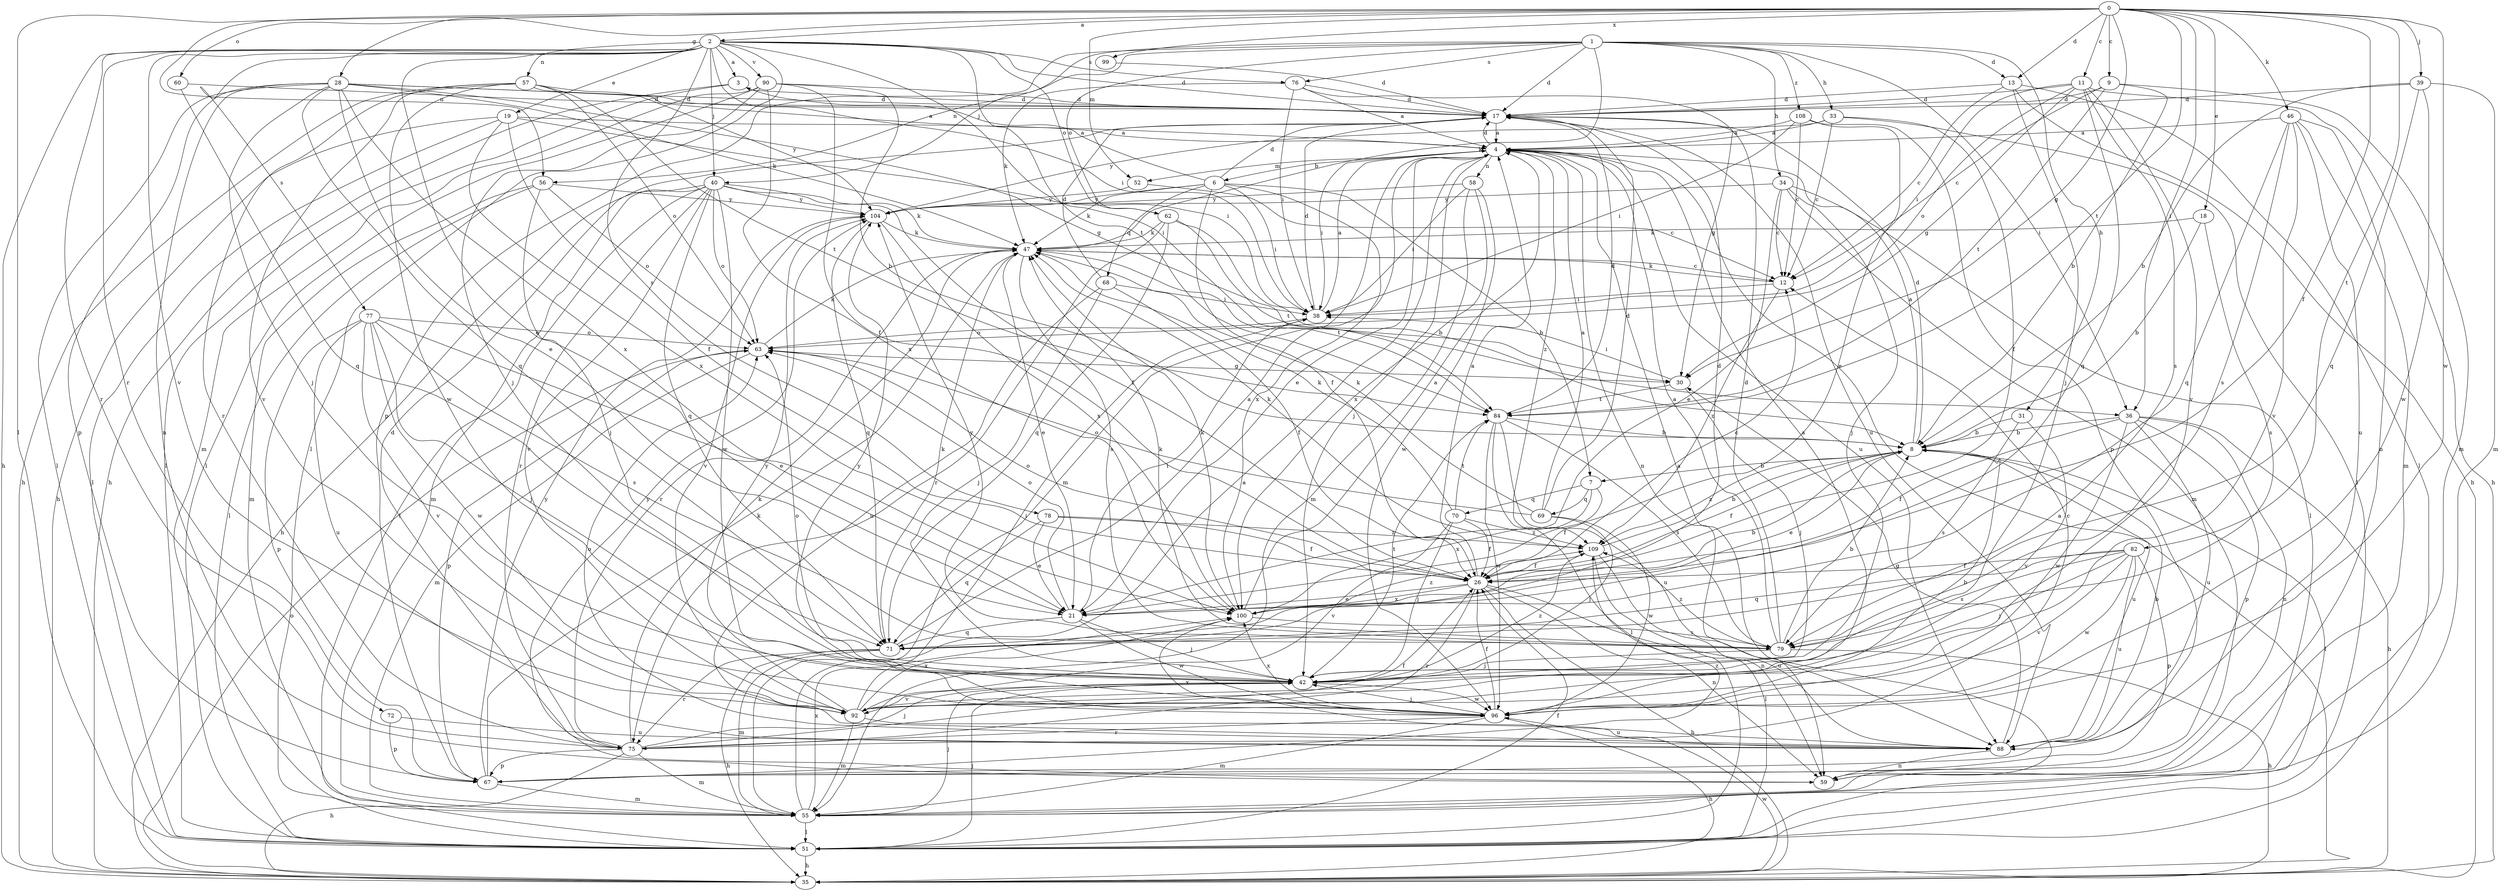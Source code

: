 strict digraph  {
0;
1;
2;
3;
4;
6;
7;
8;
9;
11;
12;
13;
17;
18;
19;
21;
26;
28;
30;
31;
33;
34;
35;
36;
38;
39;
40;
42;
46;
47;
51;
52;
55;
56;
57;
58;
59;
60;
62;
63;
67;
68;
69;
70;
71;
72;
75;
76;
77;
78;
79;
82;
84;
88;
90;
92;
96;
99;
100;
104;
108;
109;
0 -> 2  [label=a];
0 -> 9  [label=c];
0 -> 11  [label=c];
0 -> 13  [label=d];
0 -> 18  [label=e];
0 -> 26  [label=f];
0 -> 28  [label=g];
0 -> 30  [label=g];
0 -> 36  [label=i];
0 -> 39  [label=j];
0 -> 46  [label=k];
0 -> 51  [label=l];
0 -> 52  [label=m];
0 -> 56  [label=n];
0 -> 60  [label=o];
0 -> 82  [label=t];
0 -> 84  [label=t];
0 -> 96  [label=w];
0 -> 99  [label=x];
1 -> 13  [label=d];
1 -> 17  [label=d];
1 -> 31  [label=h];
1 -> 33  [label=h];
1 -> 34  [label=h];
1 -> 36  [label=i];
1 -> 40  [label=j];
1 -> 47  [label=k];
1 -> 56  [label=n];
1 -> 62  [label=o];
1 -> 67  [label=p];
1 -> 76  [label=s];
1 -> 108  [label=z];
2 -> 3  [label=a];
2 -> 17  [label=d];
2 -> 19  [label=e];
2 -> 21  [label=e];
2 -> 35  [label=h];
2 -> 36  [label=i];
2 -> 38  [label=i];
2 -> 40  [label=j];
2 -> 51  [label=l];
2 -> 57  [label=n];
2 -> 62  [label=o];
2 -> 72  [label=r];
2 -> 75  [label=r];
2 -> 76  [label=s];
2 -> 77  [label=s];
2 -> 78  [label=s];
2 -> 84  [label=t];
2 -> 90  [label=v];
2 -> 92  [label=v];
3 -> 17  [label=d];
3 -> 35  [label=h];
3 -> 51  [label=l];
4 -> 6  [label=b];
4 -> 17  [label=d];
4 -> 21  [label=e];
4 -> 38  [label=i];
4 -> 42  [label=j];
4 -> 52  [label=m];
4 -> 55  [label=m];
4 -> 58  [label=n];
4 -> 59  [label=n];
4 -> 88  [label=u];
4 -> 109  [label=z];
6 -> 3  [label=a];
6 -> 7  [label=b];
6 -> 17  [label=d];
6 -> 26  [label=f];
6 -> 38  [label=i];
6 -> 47  [label=k];
6 -> 68  [label=q];
6 -> 100  [label=x];
6 -> 104  [label=y];
7 -> 26  [label=f];
7 -> 69  [label=q];
7 -> 70  [label=q];
7 -> 100  [label=x];
8 -> 4  [label=a];
8 -> 7  [label=b];
8 -> 17  [label=d];
8 -> 21  [label=e];
8 -> 26  [label=f];
8 -> 51  [label=l];
8 -> 88  [label=u];
8 -> 109  [label=z];
9 -> 8  [label=b];
9 -> 12  [label=c];
9 -> 17  [label=d];
9 -> 55  [label=m];
9 -> 84  [label=t];
11 -> 17  [label=d];
11 -> 30  [label=g];
11 -> 35  [label=h];
11 -> 38  [label=i];
11 -> 63  [label=o];
11 -> 71  [label=q];
11 -> 79  [label=s];
11 -> 92  [label=v];
12 -> 38  [label=i];
12 -> 47  [label=k];
12 -> 109  [label=z];
13 -> 12  [label=c];
13 -> 17  [label=d];
13 -> 35  [label=h];
13 -> 42  [label=j];
13 -> 51  [label=l];
17 -> 4  [label=a];
17 -> 88  [label=u];
18 -> 8  [label=b];
18 -> 47  [label=k];
18 -> 79  [label=s];
19 -> 4  [label=a];
19 -> 26  [label=f];
19 -> 35  [label=h];
19 -> 38  [label=i];
19 -> 51  [label=l];
19 -> 100  [label=x];
21 -> 8  [label=b];
21 -> 38  [label=i];
21 -> 42  [label=j];
21 -> 63  [label=o];
21 -> 71  [label=q];
21 -> 96  [label=w];
26 -> 4  [label=a];
26 -> 12  [label=c];
26 -> 21  [label=e];
26 -> 35  [label=h];
26 -> 59  [label=n];
26 -> 63  [label=o];
26 -> 75  [label=r];
26 -> 88  [label=u];
26 -> 100  [label=x];
28 -> 4  [label=a];
28 -> 17  [label=d];
28 -> 21  [label=e];
28 -> 30  [label=g];
28 -> 42  [label=j];
28 -> 47  [label=k];
28 -> 51  [label=l];
28 -> 59  [label=n];
28 -> 67  [label=p];
28 -> 71  [label=q];
28 -> 100  [label=x];
30 -> 38  [label=i];
30 -> 42  [label=j];
30 -> 84  [label=t];
31 -> 8  [label=b];
31 -> 79  [label=s];
31 -> 92  [label=v];
33 -> 4  [label=a];
33 -> 12  [label=c];
33 -> 26  [label=f];
33 -> 51  [label=l];
33 -> 104  [label=y];
34 -> 12  [label=c];
34 -> 21  [label=e];
34 -> 42  [label=j];
34 -> 51  [label=l];
34 -> 55  [label=m];
34 -> 104  [label=y];
35 -> 4  [label=a];
35 -> 63  [label=o];
35 -> 96  [label=w];
36 -> 8  [label=b];
36 -> 26  [label=f];
36 -> 35  [label=h];
36 -> 59  [label=n];
36 -> 67  [label=p];
36 -> 88  [label=u];
36 -> 96  [label=w];
38 -> 4  [label=a];
38 -> 17  [label=d];
38 -> 63  [label=o];
39 -> 8  [label=b];
39 -> 17  [label=d];
39 -> 55  [label=m];
39 -> 71  [label=q];
39 -> 96  [label=w];
40 -> 26  [label=f];
40 -> 35  [label=h];
40 -> 47  [label=k];
40 -> 51  [label=l];
40 -> 55  [label=m];
40 -> 63  [label=o];
40 -> 71  [label=q];
40 -> 75  [label=r];
40 -> 92  [label=v];
40 -> 96  [label=w];
40 -> 104  [label=y];
42 -> 63  [label=o];
42 -> 84  [label=t];
42 -> 92  [label=v];
42 -> 96  [label=w];
42 -> 109  [label=z];
46 -> 4  [label=a];
46 -> 55  [label=m];
46 -> 59  [label=n];
46 -> 71  [label=q];
46 -> 79  [label=s];
46 -> 88  [label=u];
46 -> 92  [label=v];
47 -> 12  [label=c];
47 -> 21  [label=e];
47 -> 75  [label=r];
47 -> 79  [label=s];
47 -> 84  [label=t];
51 -> 26  [label=f];
51 -> 35  [label=h];
51 -> 42  [label=j];
52 -> 12  [label=c];
52 -> 104  [label=y];
55 -> 4  [label=a];
55 -> 42  [label=j];
55 -> 51  [label=l];
55 -> 100  [label=x];
56 -> 42  [label=j];
56 -> 51  [label=l];
56 -> 55  [label=m];
56 -> 63  [label=o];
56 -> 104  [label=y];
57 -> 17  [label=d];
57 -> 35  [label=h];
57 -> 63  [label=o];
57 -> 75  [label=r];
57 -> 84  [label=t];
57 -> 92  [label=v];
57 -> 96  [label=w];
57 -> 104  [label=y];
58 -> 38  [label=i];
58 -> 55  [label=m];
58 -> 96  [label=w];
58 -> 100  [label=x];
58 -> 104  [label=y];
59 -> 4  [label=a];
59 -> 104  [label=y];
60 -> 17  [label=d];
60 -> 71  [label=q];
62 -> 8  [label=b];
62 -> 47  [label=k];
62 -> 71  [label=q];
62 -> 75  [label=r];
62 -> 84  [label=t];
63 -> 30  [label=g];
63 -> 47  [label=k];
63 -> 55  [label=m];
63 -> 67  [label=p];
67 -> 47  [label=k];
67 -> 55  [label=m];
67 -> 104  [label=y];
67 -> 109  [label=z];
68 -> 17  [label=d];
68 -> 26  [label=f];
68 -> 38  [label=i];
68 -> 42  [label=j];
68 -> 88  [label=u];
69 -> 4  [label=a];
69 -> 17  [label=d];
69 -> 42  [label=j];
69 -> 47  [label=k];
69 -> 63  [label=o];
69 -> 96  [label=w];
70 -> 26  [label=f];
70 -> 42  [label=j];
70 -> 47  [label=k];
70 -> 84  [label=t];
70 -> 92  [label=v];
70 -> 109  [label=z];
71 -> 4  [label=a];
71 -> 35  [label=h];
71 -> 47  [label=k];
71 -> 55  [label=m];
71 -> 75  [label=r];
72 -> 67  [label=p];
72 -> 88  [label=u];
75 -> 12  [label=c];
75 -> 17  [label=d];
75 -> 26  [label=f];
75 -> 35  [label=h];
75 -> 42  [label=j];
75 -> 47  [label=k];
75 -> 55  [label=m];
75 -> 67  [label=p];
76 -> 4  [label=a];
76 -> 17  [label=d];
76 -> 30  [label=g];
76 -> 38  [label=i];
76 -> 47  [label=k];
77 -> 21  [label=e];
77 -> 42  [label=j];
77 -> 63  [label=o];
77 -> 67  [label=p];
77 -> 79  [label=s];
77 -> 88  [label=u];
77 -> 92  [label=v];
77 -> 96  [label=w];
78 -> 21  [label=e];
78 -> 26  [label=f];
78 -> 71  [label=q];
78 -> 109  [label=z];
79 -> 4  [label=a];
79 -> 8  [label=b];
79 -> 17  [label=d];
79 -> 35  [label=h];
79 -> 42  [label=j];
79 -> 47  [label=k];
79 -> 104  [label=y];
79 -> 109  [label=z];
82 -> 26  [label=f];
82 -> 42  [label=j];
82 -> 67  [label=p];
82 -> 71  [label=q];
82 -> 79  [label=s];
82 -> 88  [label=u];
82 -> 92  [label=v];
82 -> 96  [label=w];
84 -> 8  [label=b];
84 -> 17  [label=d];
84 -> 51  [label=l];
84 -> 79  [label=s];
84 -> 88  [label=u];
84 -> 96  [label=w];
88 -> 8  [label=b];
88 -> 30  [label=g];
88 -> 59  [label=n];
88 -> 63  [label=o];
88 -> 100  [label=x];
90 -> 8  [label=b];
90 -> 17  [label=d];
90 -> 26  [label=f];
90 -> 42  [label=j];
90 -> 51  [label=l];
90 -> 55  [label=m];
90 -> 100  [label=x];
92 -> 38  [label=i];
92 -> 55  [label=m];
92 -> 88  [label=u];
92 -> 100  [label=x];
92 -> 104  [label=y];
96 -> 4  [label=a];
96 -> 8  [label=b];
96 -> 26  [label=f];
96 -> 35  [label=h];
96 -> 42  [label=j];
96 -> 55  [label=m];
96 -> 75  [label=r];
96 -> 100  [label=x];
96 -> 104  [label=y];
99 -> 17  [label=d];
100 -> 4  [label=a];
100 -> 17  [label=d];
100 -> 47  [label=k];
100 -> 79  [label=s];
100 -> 109  [label=z];
104 -> 47  [label=k];
104 -> 71  [label=q];
104 -> 92  [label=v];
104 -> 100  [label=x];
108 -> 4  [label=a];
108 -> 12  [label=c];
108 -> 21  [label=e];
108 -> 38  [label=i];
108 -> 67  [label=p];
109 -> 8  [label=b];
109 -> 26  [label=f];
109 -> 47  [label=k];
109 -> 51  [label=l];
109 -> 59  [label=n];
}
